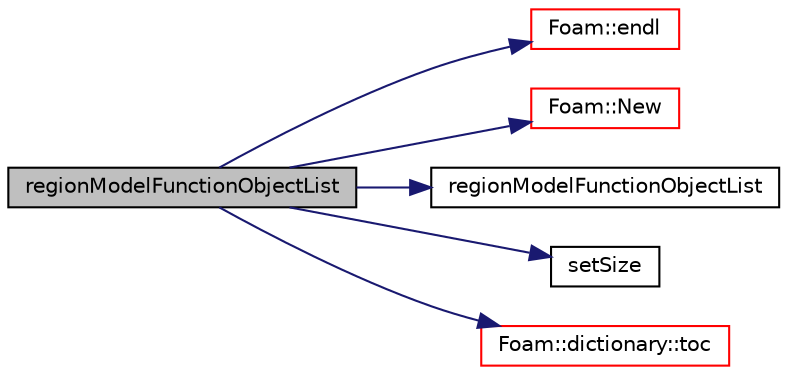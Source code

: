 digraph "regionModelFunctionObjectList"
{
  bgcolor="transparent";
  edge [fontname="Helvetica",fontsize="10",labelfontname="Helvetica",labelfontsize="10"];
  node [fontname="Helvetica",fontsize="10",shape=record];
  rankdir="LR";
  Node3 [label="regionModelFunctionObjectList",height=0.2,width=0.4,color="black", fillcolor="grey75", style="filled", fontcolor="black"];
  Node3 -> Node4 [color="midnightblue",fontsize="10",style="solid",fontname="Helvetica"];
  Node4 [label="Foam::endl",height=0.2,width=0.4,color="red",URL="$a21851.html#a2db8fe02a0d3909e9351bb4275b23ce4",tooltip="Add newline and flush stream. "];
  Node3 -> Node6 [color="midnightblue",fontsize="10",style="solid",fontname="Helvetica"];
  Node6 [label="Foam::New",height=0.2,width=0.4,color="red",URL="$a21851.html#a9d62cf14554c95e83f83f14909d9e0ec"];
  Node3 -> Node331 [color="midnightblue",fontsize="10",style="solid",fontname="Helvetica"];
  Node331 [label="regionModelFunctionObjectList",height=0.2,width=0.4,color="black",URL="$a30085.html#a882e6e0923c2f628a504cf1d07184556",tooltip="Null constructor. "];
  Node3 -> Node332 [color="midnightblue",fontsize="10",style="solid",fontname="Helvetica"];
  Node332 [label="setSize",height=0.2,width=0.4,color="black",URL="$a18335.html#a6f8d72476baf295a054f72dfbc9c61c3"];
  Node3 -> Node333 [color="midnightblue",fontsize="10",style="solid",fontname="Helvetica"];
  Node333 [label="Foam::dictionary::toc",height=0.2,width=0.4,color="red",URL="$a27129.html#adcaf1538d9b6dbeb843d6832814de549",tooltip="Return the table of contents. "];
}
